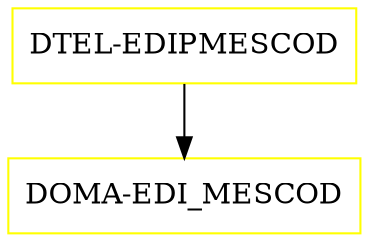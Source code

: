digraph G {
  "DTEL-EDIPMESCOD" [shape=box,color=yellow];
  "DOMA-EDI_MESCOD" [shape=box,color=yellow,URL="./DOMA_EDI_MESCOD.html"];
  "DTEL-EDIPMESCOD" -> "DOMA-EDI_MESCOD";
}
